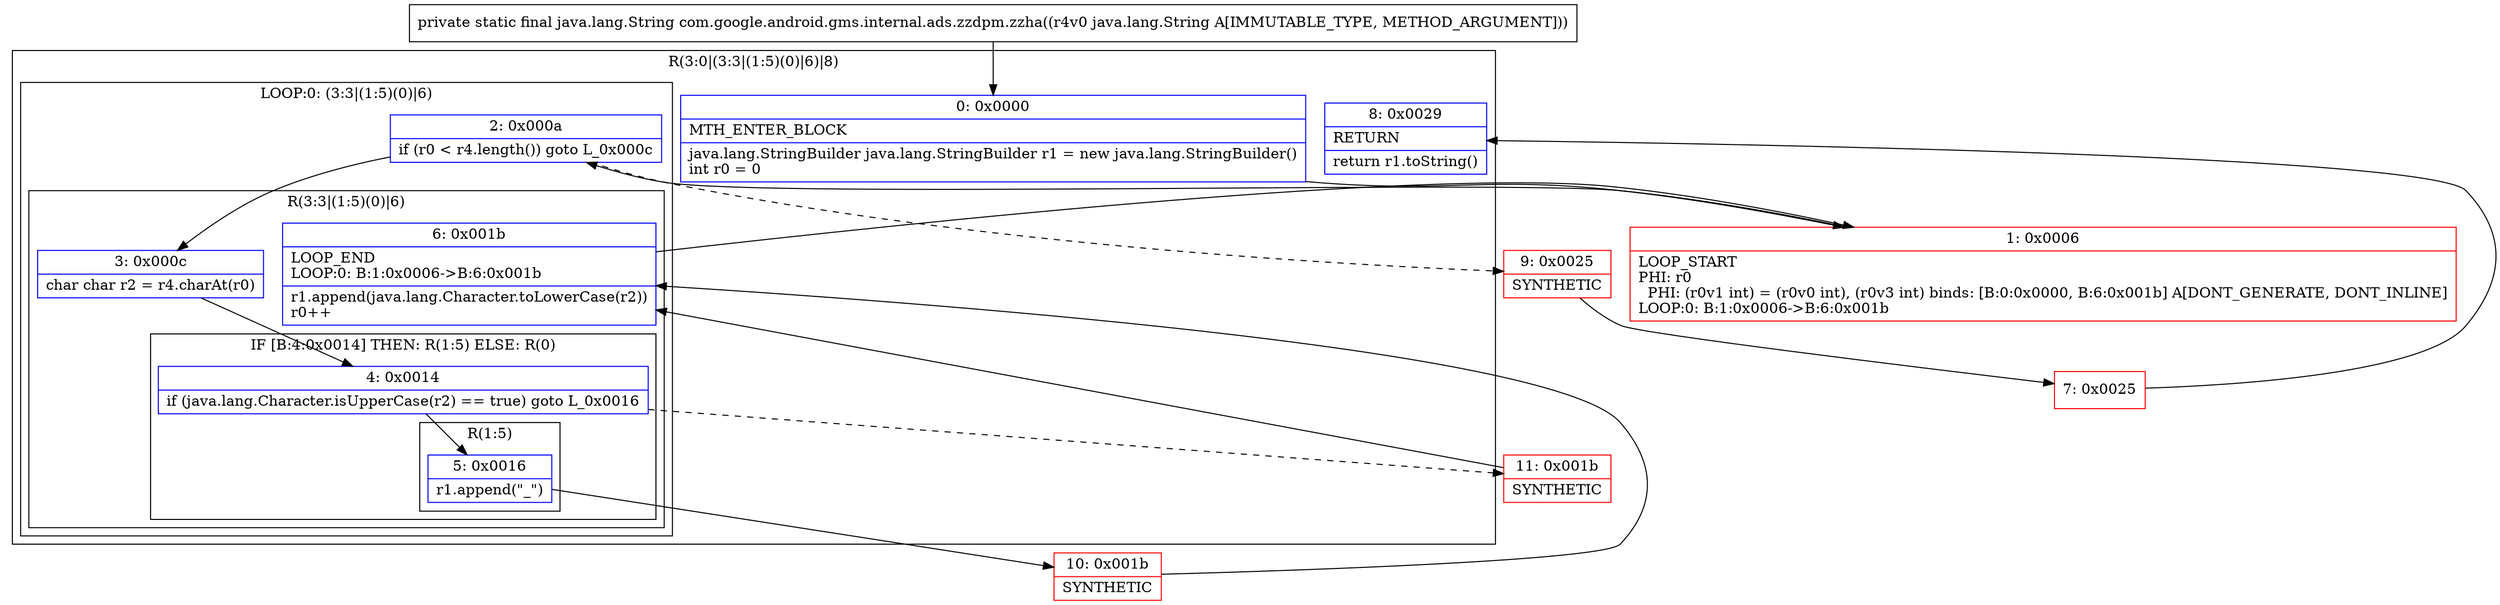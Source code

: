 digraph "CFG forcom.google.android.gms.internal.ads.zzdpm.zzha(Ljava\/lang\/String;)Ljava\/lang\/String;" {
subgraph cluster_Region_348568988 {
label = "R(3:0|(3:3|(1:5)(0)|6)|8)";
node [shape=record,color=blue];
Node_0 [shape=record,label="{0\:\ 0x0000|MTH_ENTER_BLOCK\l|java.lang.StringBuilder java.lang.StringBuilder r1 = new java.lang.StringBuilder()\lint r0 = 0\l}"];
subgraph cluster_LoopRegion_1671620055 {
label = "LOOP:0: (3:3|(1:5)(0)|6)";
node [shape=record,color=blue];
Node_2 [shape=record,label="{2\:\ 0x000a|if (r0 \< r4.length()) goto L_0x000c\l}"];
subgraph cluster_Region_1890888405 {
label = "R(3:3|(1:5)(0)|6)";
node [shape=record,color=blue];
Node_3 [shape=record,label="{3\:\ 0x000c|char char r2 = r4.charAt(r0)\l}"];
subgraph cluster_IfRegion_1118412386 {
label = "IF [B:4:0x0014] THEN: R(1:5) ELSE: R(0)";
node [shape=record,color=blue];
Node_4 [shape=record,label="{4\:\ 0x0014|if (java.lang.Character.isUpperCase(r2) == true) goto L_0x0016\l}"];
subgraph cluster_Region_1218998604 {
label = "R(1:5)";
node [shape=record,color=blue];
Node_5 [shape=record,label="{5\:\ 0x0016|r1.append(\"_\")\l}"];
}
subgraph cluster_Region_1419282020 {
label = "R(0)";
node [shape=record,color=blue];
}
}
Node_6 [shape=record,label="{6\:\ 0x001b|LOOP_END\lLOOP:0: B:1:0x0006\-\>B:6:0x001b\l|r1.append(java.lang.Character.toLowerCase(r2))\lr0++\l}"];
}
}
Node_8 [shape=record,label="{8\:\ 0x0029|RETURN\l|return r1.toString()\l}"];
}
Node_1 [shape=record,color=red,label="{1\:\ 0x0006|LOOP_START\lPHI: r0 \l  PHI: (r0v1 int) = (r0v0 int), (r0v3 int) binds: [B:0:0x0000, B:6:0x001b] A[DONT_GENERATE, DONT_INLINE]\lLOOP:0: B:1:0x0006\-\>B:6:0x001b\l}"];
Node_7 [shape=record,color=red,label="{7\:\ 0x0025}"];
Node_9 [shape=record,color=red,label="{9\:\ 0x0025|SYNTHETIC\l}"];
Node_10 [shape=record,color=red,label="{10\:\ 0x001b|SYNTHETIC\l}"];
Node_11 [shape=record,color=red,label="{11\:\ 0x001b|SYNTHETIC\l}"];
MethodNode[shape=record,label="{private static final java.lang.String com.google.android.gms.internal.ads.zzdpm.zzha((r4v0 java.lang.String A[IMMUTABLE_TYPE, METHOD_ARGUMENT])) }"];
MethodNode -> Node_0;
Node_0 -> Node_1;
Node_2 -> Node_3;
Node_2 -> Node_9[style=dashed];
Node_3 -> Node_4;
Node_4 -> Node_5;
Node_4 -> Node_11[style=dashed];
Node_5 -> Node_10;
Node_6 -> Node_1;
Node_1 -> Node_2;
Node_7 -> Node_8;
Node_9 -> Node_7;
Node_10 -> Node_6;
Node_11 -> Node_6;
}

